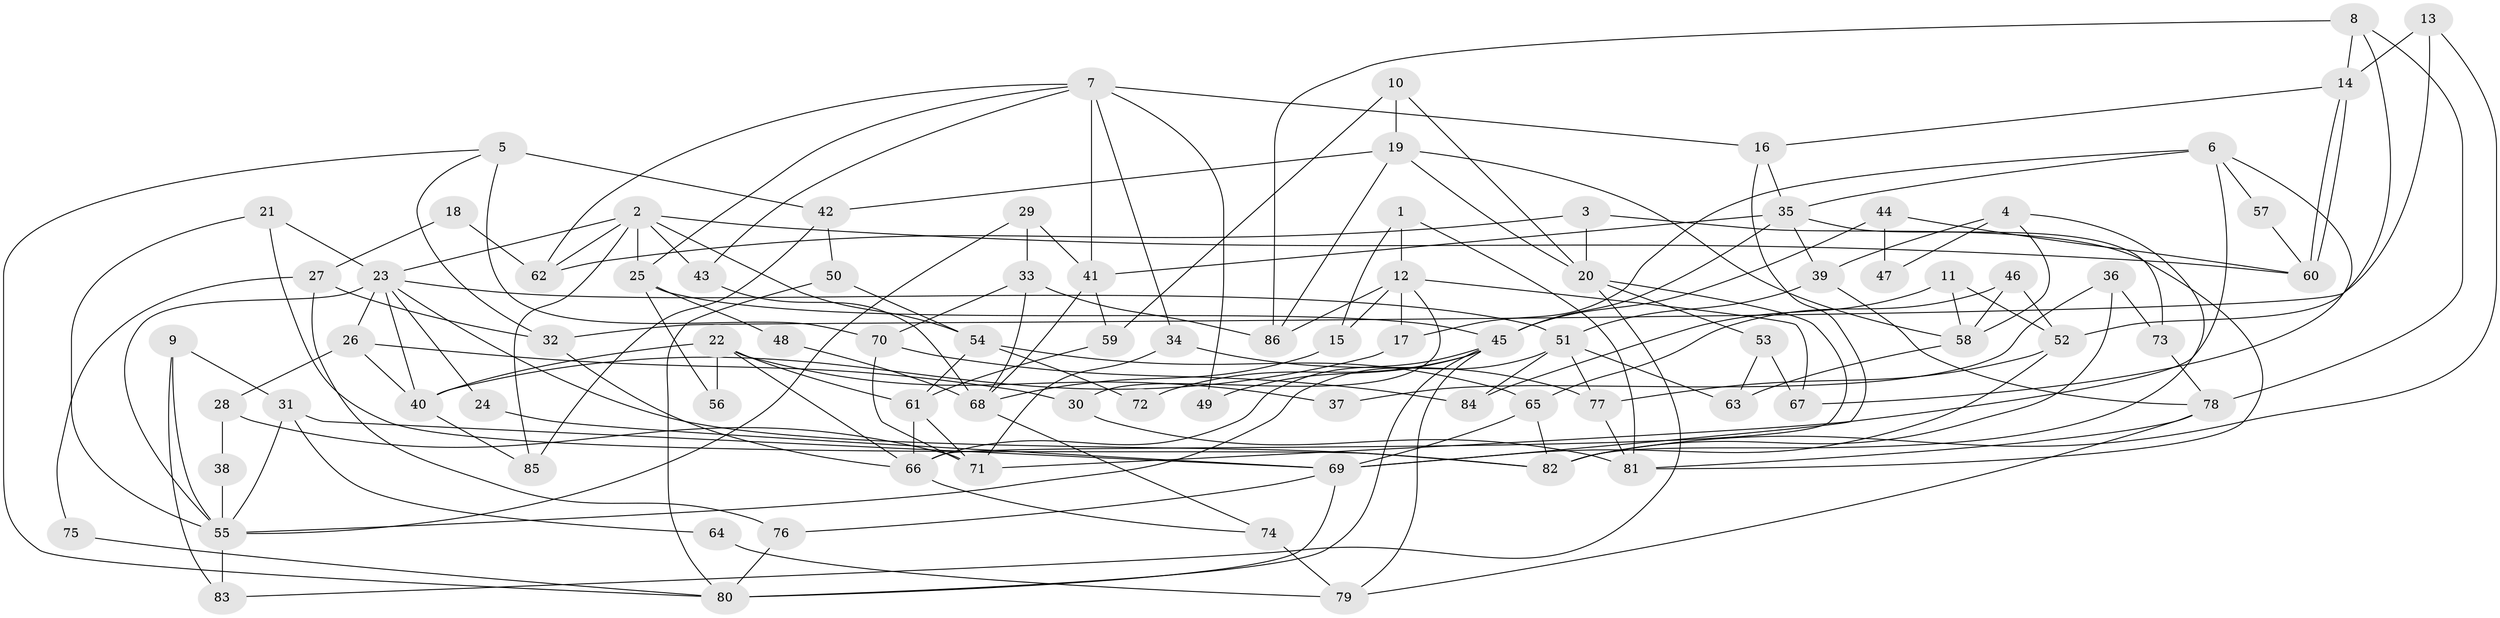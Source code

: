 // coarse degree distribution, {3: 0.17647058823529413, 7: 0.13725490196078433, 4: 0.13725490196078433, 5: 0.1568627450980392, 9: 0.058823529411764705, 2: 0.09803921568627451, 6: 0.1568627450980392, 8: 0.058823529411764705, 11: 0.0196078431372549}
// Generated by graph-tools (version 1.1) at 2025/52/02/27/25 19:52:02]
// undirected, 86 vertices, 172 edges
graph export_dot {
graph [start="1"]
  node [color=gray90,style=filled];
  1;
  2;
  3;
  4;
  5;
  6;
  7;
  8;
  9;
  10;
  11;
  12;
  13;
  14;
  15;
  16;
  17;
  18;
  19;
  20;
  21;
  22;
  23;
  24;
  25;
  26;
  27;
  28;
  29;
  30;
  31;
  32;
  33;
  34;
  35;
  36;
  37;
  38;
  39;
  40;
  41;
  42;
  43;
  44;
  45;
  46;
  47;
  48;
  49;
  50;
  51;
  52;
  53;
  54;
  55;
  56;
  57;
  58;
  59;
  60;
  61;
  62;
  63;
  64;
  65;
  66;
  67;
  68;
  69;
  70;
  71;
  72;
  73;
  74;
  75;
  76;
  77;
  78;
  79;
  80;
  81;
  82;
  83;
  84;
  85;
  86;
  1 -- 12;
  1 -- 81;
  1 -- 15;
  2 -- 43;
  2 -- 23;
  2 -- 25;
  2 -- 54;
  2 -- 60;
  2 -- 62;
  2 -- 85;
  3 -- 62;
  3 -- 20;
  3 -- 81;
  4 -- 58;
  4 -- 82;
  4 -- 39;
  4 -- 47;
  5 -- 70;
  5 -- 80;
  5 -- 32;
  5 -- 42;
  6 -- 35;
  6 -- 71;
  6 -- 17;
  6 -- 57;
  6 -- 67;
  7 -- 25;
  7 -- 41;
  7 -- 16;
  7 -- 34;
  7 -- 43;
  7 -- 49;
  7 -- 62;
  8 -- 14;
  8 -- 52;
  8 -- 78;
  8 -- 86;
  9 -- 83;
  9 -- 55;
  9 -- 31;
  10 -- 19;
  10 -- 20;
  10 -- 59;
  11 -- 52;
  11 -- 58;
  11 -- 84;
  12 -- 86;
  12 -- 15;
  12 -- 17;
  12 -- 30;
  12 -- 67;
  13 -- 32;
  13 -- 14;
  13 -- 82;
  14 -- 60;
  14 -- 60;
  14 -- 16;
  15 -- 68;
  16 -- 69;
  16 -- 35;
  17 -- 40;
  18 -- 27;
  18 -- 62;
  19 -- 42;
  19 -- 86;
  19 -- 20;
  19 -- 58;
  20 -- 66;
  20 -- 53;
  20 -- 83;
  21 -- 23;
  21 -- 82;
  21 -- 55;
  22 -- 66;
  22 -- 40;
  22 -- 37;
  22 -- 56;
  22 -- 61;
  23 -- 55;
  23 -- 40;
  23 -- 24;
  23 -- 26;
  23 -- 51;
  23 -- 82;
  24 -- 69;
  25 -- 45;
  25 -- 48;
  25 -- 56;
  26 -- 30;
  26 -- 28;
  26 -- 40;
  27 -- 76;
  27 -- 32;
  27 -- 75;
  28 -- 71;
  28 -- 38;
  29 -- 41;
  29 -- 55;
  29 -- 33;
  30 -- 81;
  31 -- 55;
  31 -- 64;
  31 -- 69;
  32 -- 66;
  33 -- 70;
  33 -- 68;
  33 -- 86;
  34 -- 77;
  34 -- 71;
  35 -- 39;
  35 -- 41;
  35 -- 45;
  35 -- 73;
  36 -- 73;
  36 -- 82;
  36 -- 37;
  38 -- 55;
  39 -- 51;
  39 -- 78;
  40 -- 85;
  41 -- 59;
  41 -- 68;
  42 -- 85;
  42 -- 50;
  43 -- 68;
  44 -- 45;
  44 -- 60;
  44 -- 47;
  45 -- 80;
  45 -- 49;
  45 -- 66;
  45 -- 72;
  45 -- 79;
  46 -- 65;
  46 -- 58;
  46 -- 52;
  48 -- 68;
  50 -- 54;
  50 -- 80;
  51 -- 77;
  51 -- 55;
  51 -- 63;
  51 -- 84;
  52 -- 69;
  52 -- 77;
  53 -- 67;
  53 -- 63;
  54 -- 61;
  54 -- 65;
  54 -- 72;
  55 -- 83;
  57 -- 60;
  58 -- 63;
  59 -- 61;
  61 -- 66;
  61 -- 71;
  64 -- 79;
  65 -- 82;
  65 -- 69;
  66 -- 74;
  68 -- 74;
  69 -- 76;
  69 -- 80;
  70 -- 71;
  70 -- 84;
  73 -- 78;
  74 -- 79;
  75 -- 80;
  76 -- 80;
  77 -- 81;
  78 -- 79;
  78 -- 81;
}
